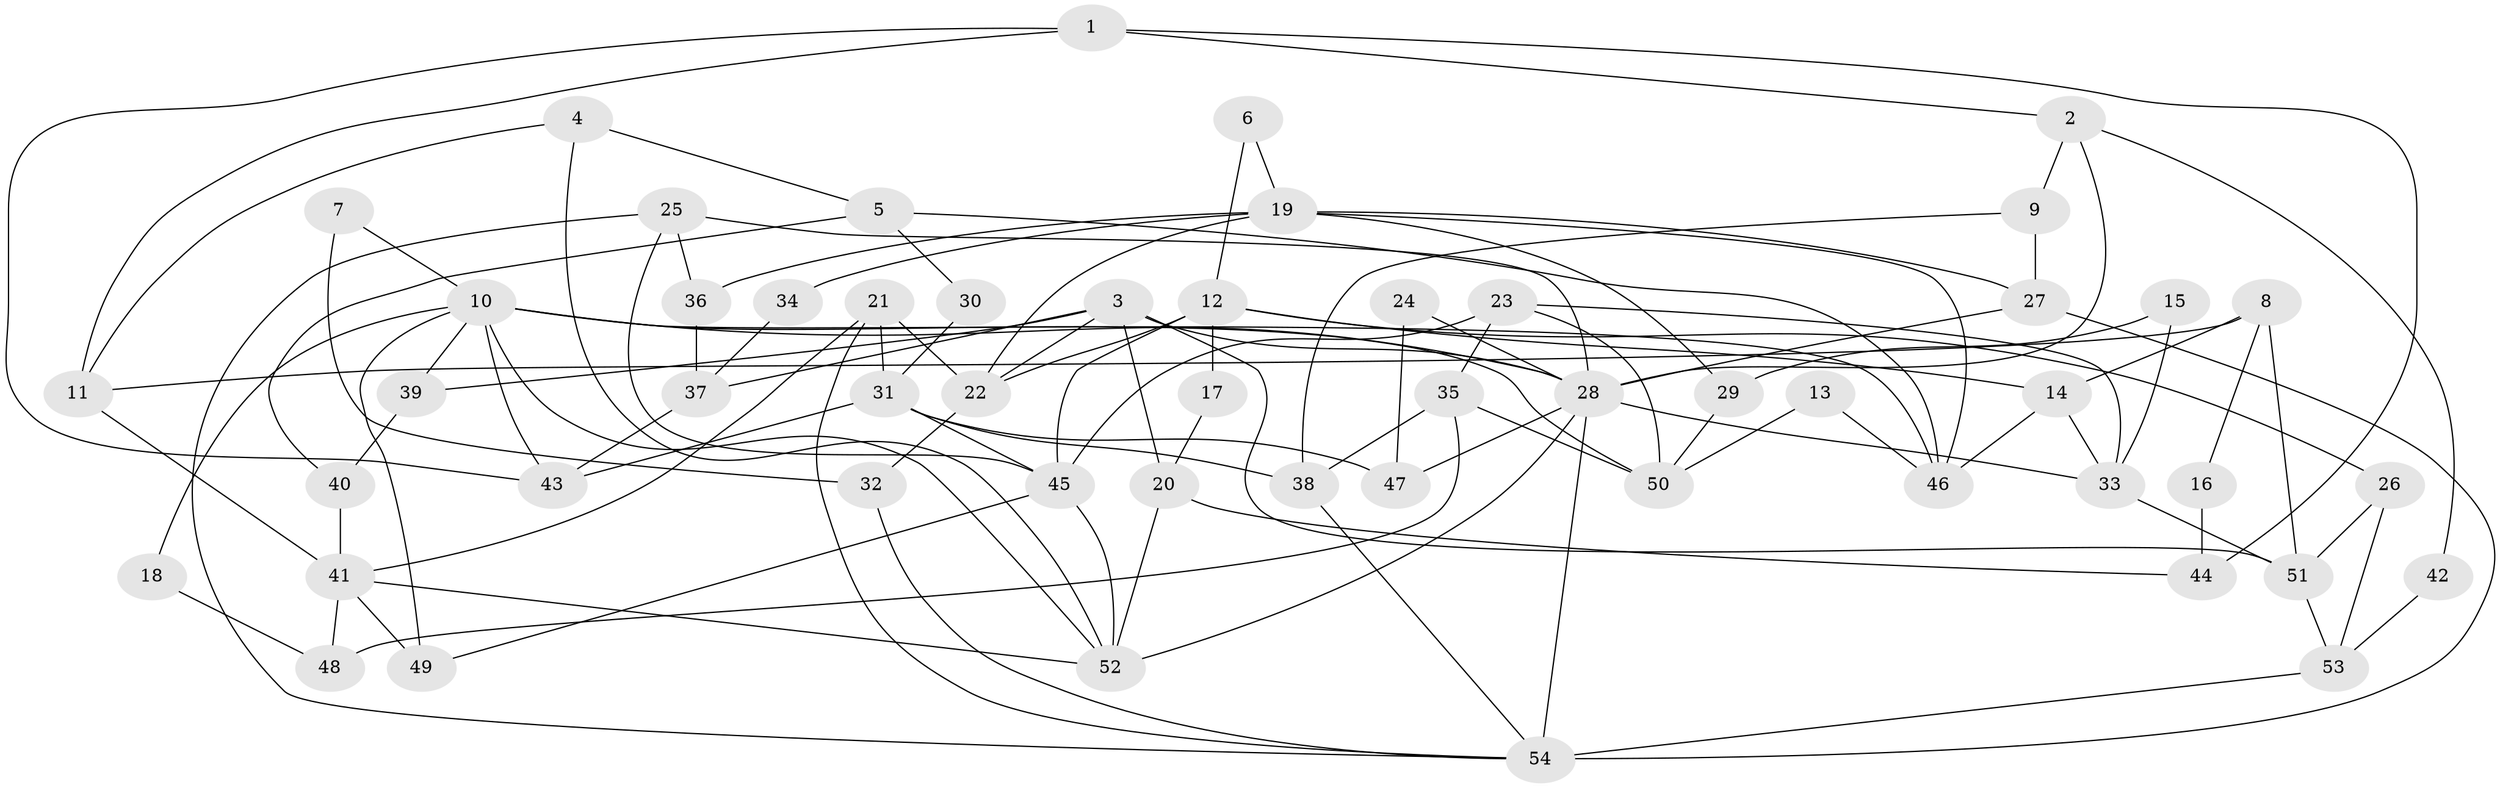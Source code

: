 // Generated by graph-tools (version 1.1) at 2025/36/03/09/25 02:36:21]
// undirected, 54 vertices, 108 edges
graph export_dot {
graph [start="1"]
  node [color=gray90,style=filled];
  1;
  2;
  3;
  4;
  5;
  6;
  7;
  8;
  9;
  10;
  11;
  12;
  13;
  14;
  15;
  16;
  17;
  18;
  19;
  20;
  21;
  22;
  23;
  24;
  25;
  26;
  27;
  28;
  29;
  30;
  31;
  32;
  33;
  34;
  35;
  36;
  37;
  38;
  39;
  40;
  41;
  42;
  43;
  44;
  45;
  46;
  47;
  48;
  49;
  50;
  51;
  52;
  53;
  54;
  1 -- 2;
  1 -- 43;
  1 -- 11;
  1 -- 44;
  2 -- 9;
  2 -- 28;
  2 -- 42;
  3 -- 39;
  3 -- 51;
  3 -- 20;
  3 -- 22;
  3 -- 28;
  3 -- 37;
  4 -- 52;
  4 -- 11;
  4 -- 5;
  5 -- 46;
  5 -- 30;
  5 -- 40;
  6 -- 19;
  6 -- 12;
  7 -- 10;
  7 -- 32;
  8 -- 11;
  8 -- 14;
  8 -- 16;
  8 -- 51;
  9 -- 38;
  9 -- 27;
  10 -- 28;
  10 -- 49;
  10 -- 18;
  10 -- 39;
  10 -- 43;
  10 -- 46;
  10 -- 50;
  10 -- 52;
  11 -- 41;
  12 -- 22;
  12 -- 45;
  12 -- 14;
  12 -- 17;
  12 -- 26;
  13 -- 50;
  13 -- 46;
  14 -- 46;
  14 -- 33;
  15 -- 29;
  15 -- 33;
  16 -- 44;
  17 -- 20;
  18 -- 48;
  19 -- 27;
  19 -- 22;
  19 -- 29;
  19 -- 34;
  19 -- 36;
  19 -- 46;
  20 -- 52;
  20 -- 44;
  21 -- 54;
  21 -- 31;
  21 -- 22;
  21 -- 41;
  22 -- 32;
  23 -- 33;
  23 -- 45;
  23 -- 35;
  23 -- 50;
  24 -- 47;
  24 -- 28;
  25 -- 54;
  25 -- 28;
  25 -- 36;
  25 -- 45;
  26 -- 53;
  26 -- 51;
  27 -- 28;
  27 -- 54;
  28 -- 33;
  28 -- 47;
  28 -- 52;
  28 -- 54;
  29 -- 50;
  30 -- 31;
  31 -- 43;
  31 -- 45;
  31 -- 38;
  31 -- 47;
  32 -- 54;
  33 -- 51;
  34 -- 37;
  35 -- 50;
  35 -- 38;
  35 -- 48;
  36 -- 37;
  37 -- 43;
  38 -- 54;
  39 -- 40;
  40 -- 41;
  41 -- 52;
  41 -- 48;
  41 -- 49;
  42 -- 53;
  45 -- 52;
  45 -- 49;
  51 -- 53;
  53 -- 54;
}
